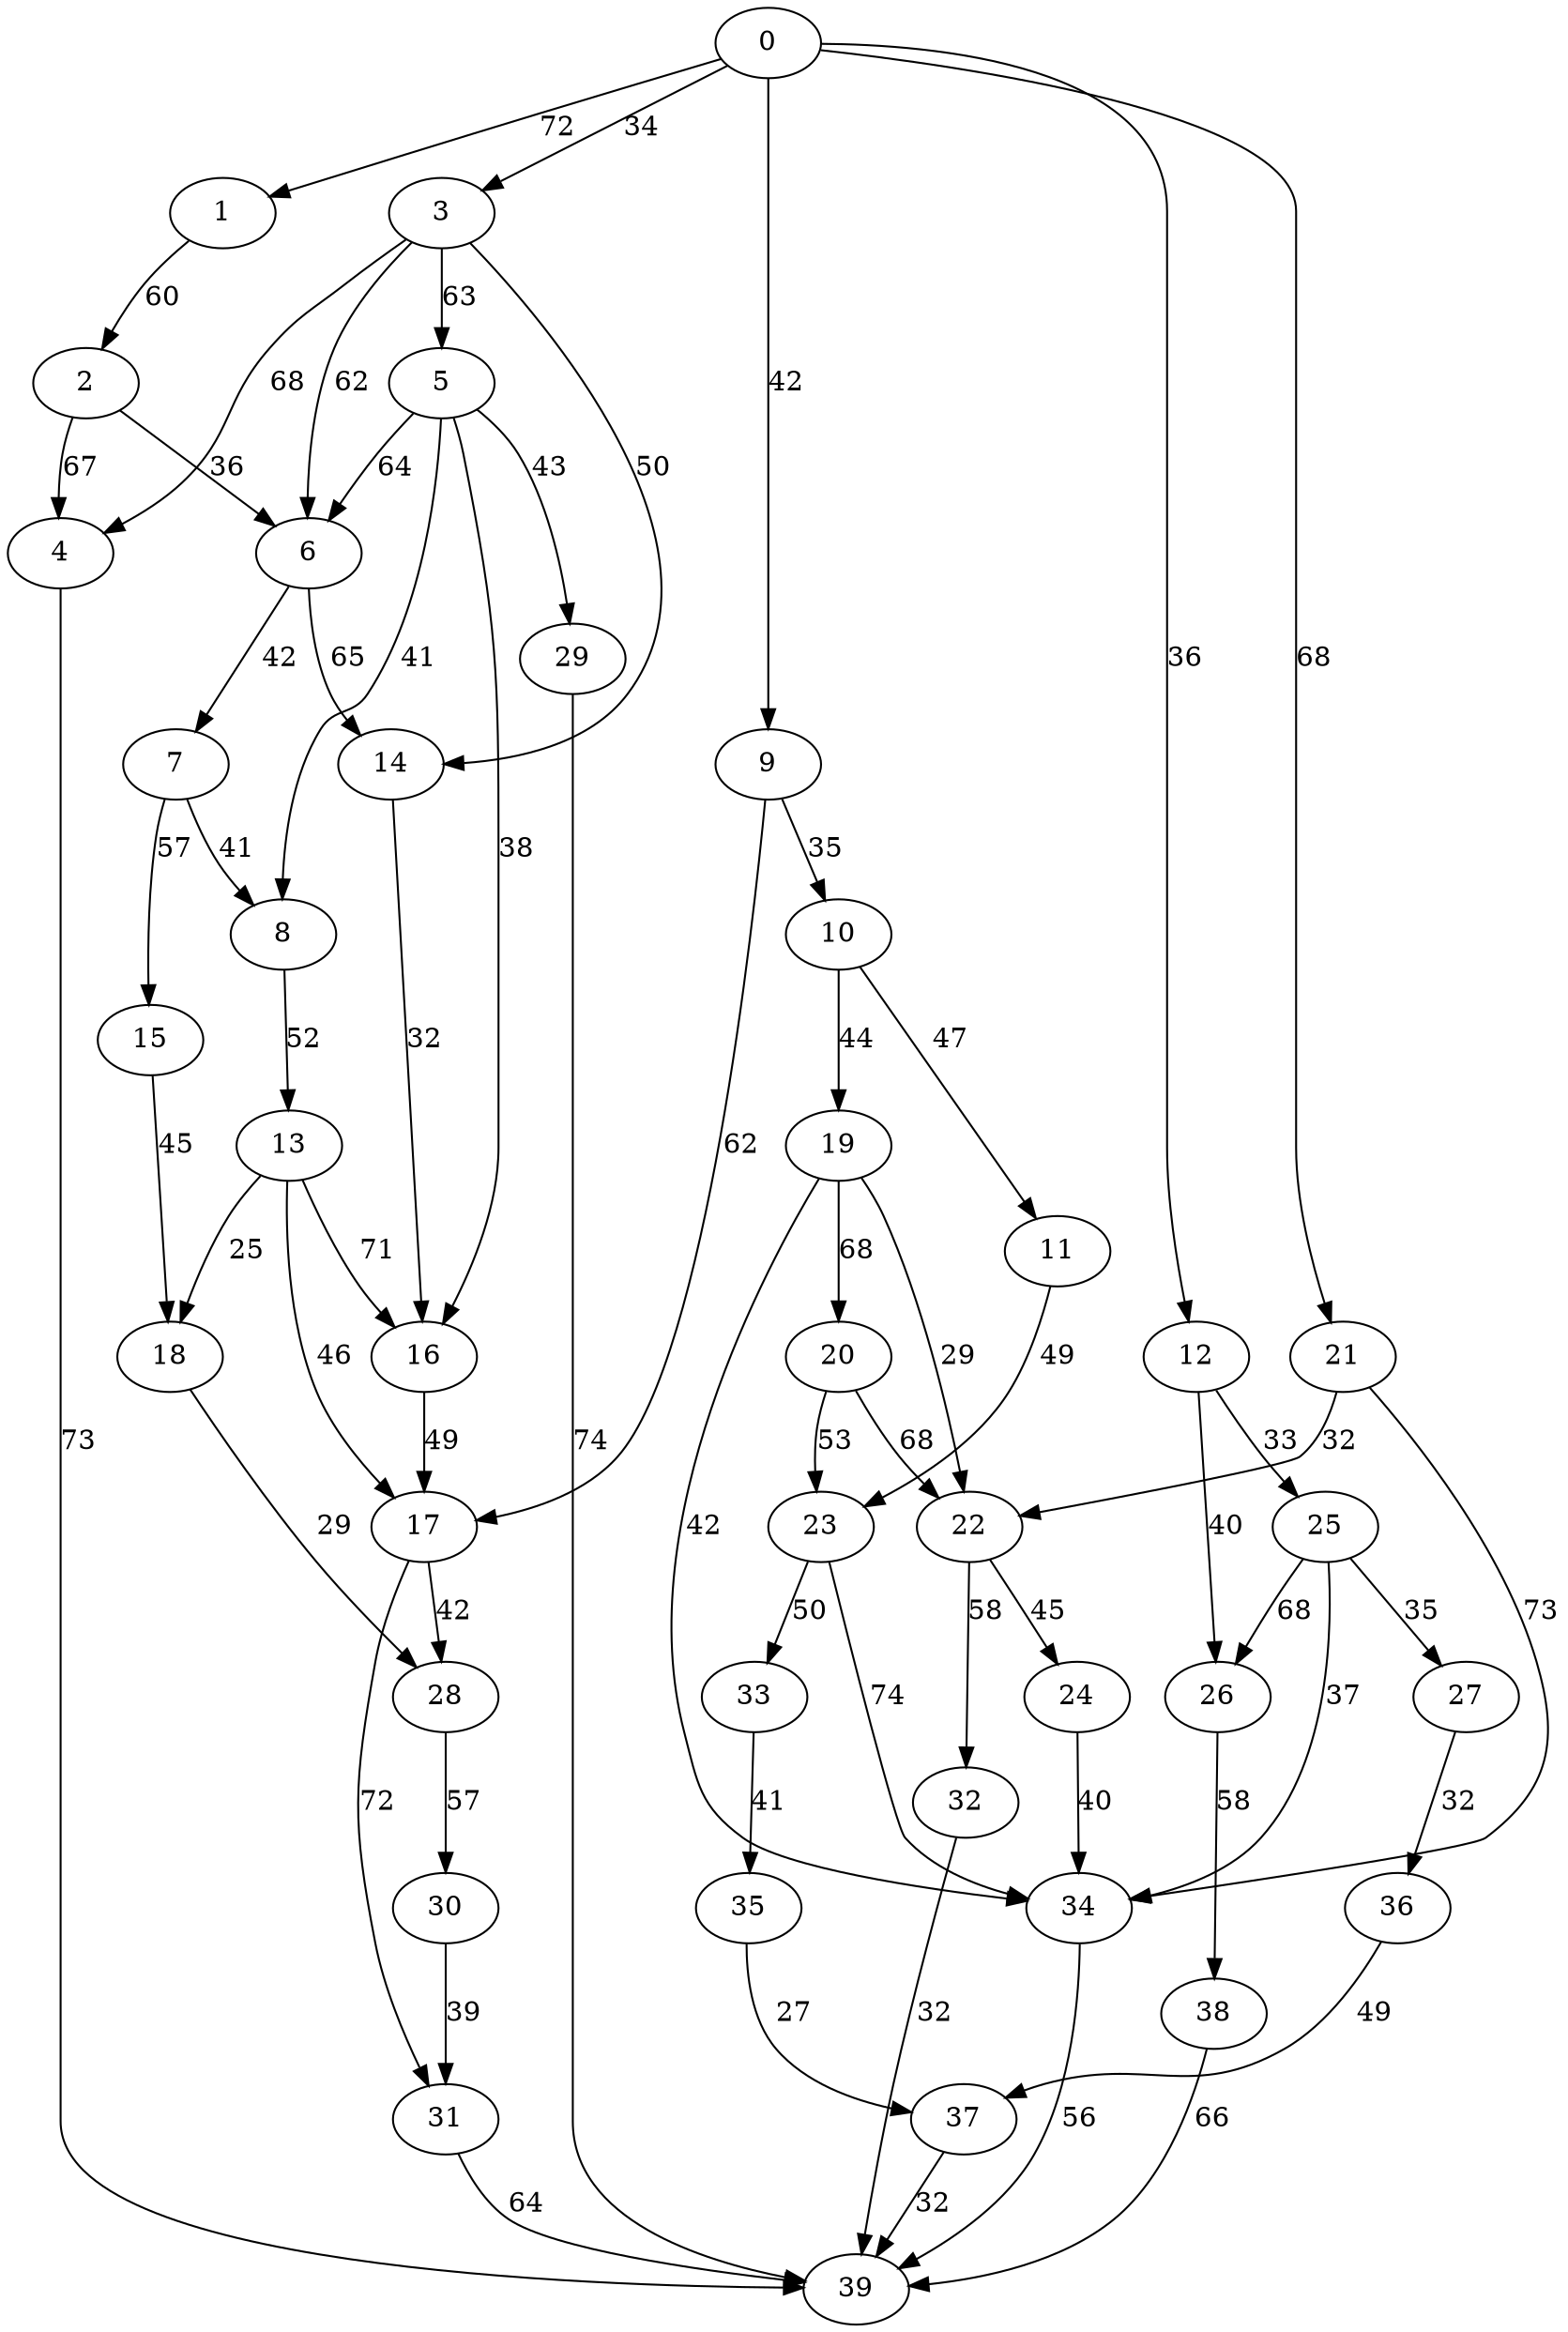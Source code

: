 digraph t40p3r7_2 {
0 -> 1 [ label = 72 ];
0 -> 3 [ label = 34 ];
0 -> 9 [ label = 42 ];
0 -> 12 [ label = 36 ];
0 -> 21 [ label = 68 ];
1 -> 2 [ label = 60 ];
2 -> 4 [ label = 67 ];
2 -> 6 [ label = 36 ];
3 -> 4 [ label = 68 ];
3 -> 5 [ label = 63 ];
3 -> 6 [ label = 62 ];
3 -> 14 [ label = 50 ];
4 -> 39 [ label = 73 ];
5 -> 6 [ label = 64 ];
5 -> 8 [ label = 41 ];
5 -> 16 [ label = 38 ];
5 -> 29 [ label = 43 ];
6 -> 7 [ label = 42 ];
6 -> 14 [ label = 65 ];
7 -> 8 [ label = 41 ];
7 -> 15 [ label = 57 ];
8 -> 13 [ label = 52 ];
9 -> 10 [ label = 35 ];
9 -> 17 [ label = 62 ];
10 -> 11 [ label = 47 ];
10 -> 19 [ label = 44 ];
11 -> 23 [ label = 49 ];
12 -> 25 [ label = 33 ];
12 -> 26 [ label = 40 ];
13 -> 16 [ label = 71 ];
13 -> 17 [ label = 46 ];
13 -> 18 [ label = 25 ];
14 -> 16 [ label = 32 ];
15 -> 18 [ label = 45 ];
16 -> 17 [ label = 49 ];
17 -> 28 [ label = 42 ];
17 -> 31 [ label = 72 ];
18 -> 28 [ label = 29 ];
19 -> 20 [ label = 68 ];
19 -> 22 [ label = 29 ];
19 -> 34 [ label = 42 ];
20 -> 22 [ label = 68 ];
20 -> 23 [ label = 53 ];
21 -> 22 [ label = 32 ];
21 -> 34 [ label = 73 ];
22 -> 24 [ label = 45 ];
22 -> 32 [ label = 58 ];
23 -> 33 [ label = 50 ];
23 -> 34 [ label = 74 ];
24 -> 34 [ label = 40 ];
25 -> 26 [ label = 68 ];
25 -> 27 [ label = 35 ];
25 -> 34 [ label = 37 ];
26 -> 38 [ label = 58 ];
27 -> 36 [ label = 32 ];
28 -> 30 [ label = 57 ];
29 -> 39 [ label = 74 ];
30 -> 31 [ label = 39 ];
31 -> 39 [ label = 64 ];
32 -> 39 [ label = 32 ];
33 -> 35 [ label = 41 ];
34 -> 39 [ label = 56 ];
35 -> 37 [ label = 27 ];
36 -> 37 [ label = 49 ];
37 -> 39 [ label = 32 ];
38 -> 39 [ label = 66 ];
 }

